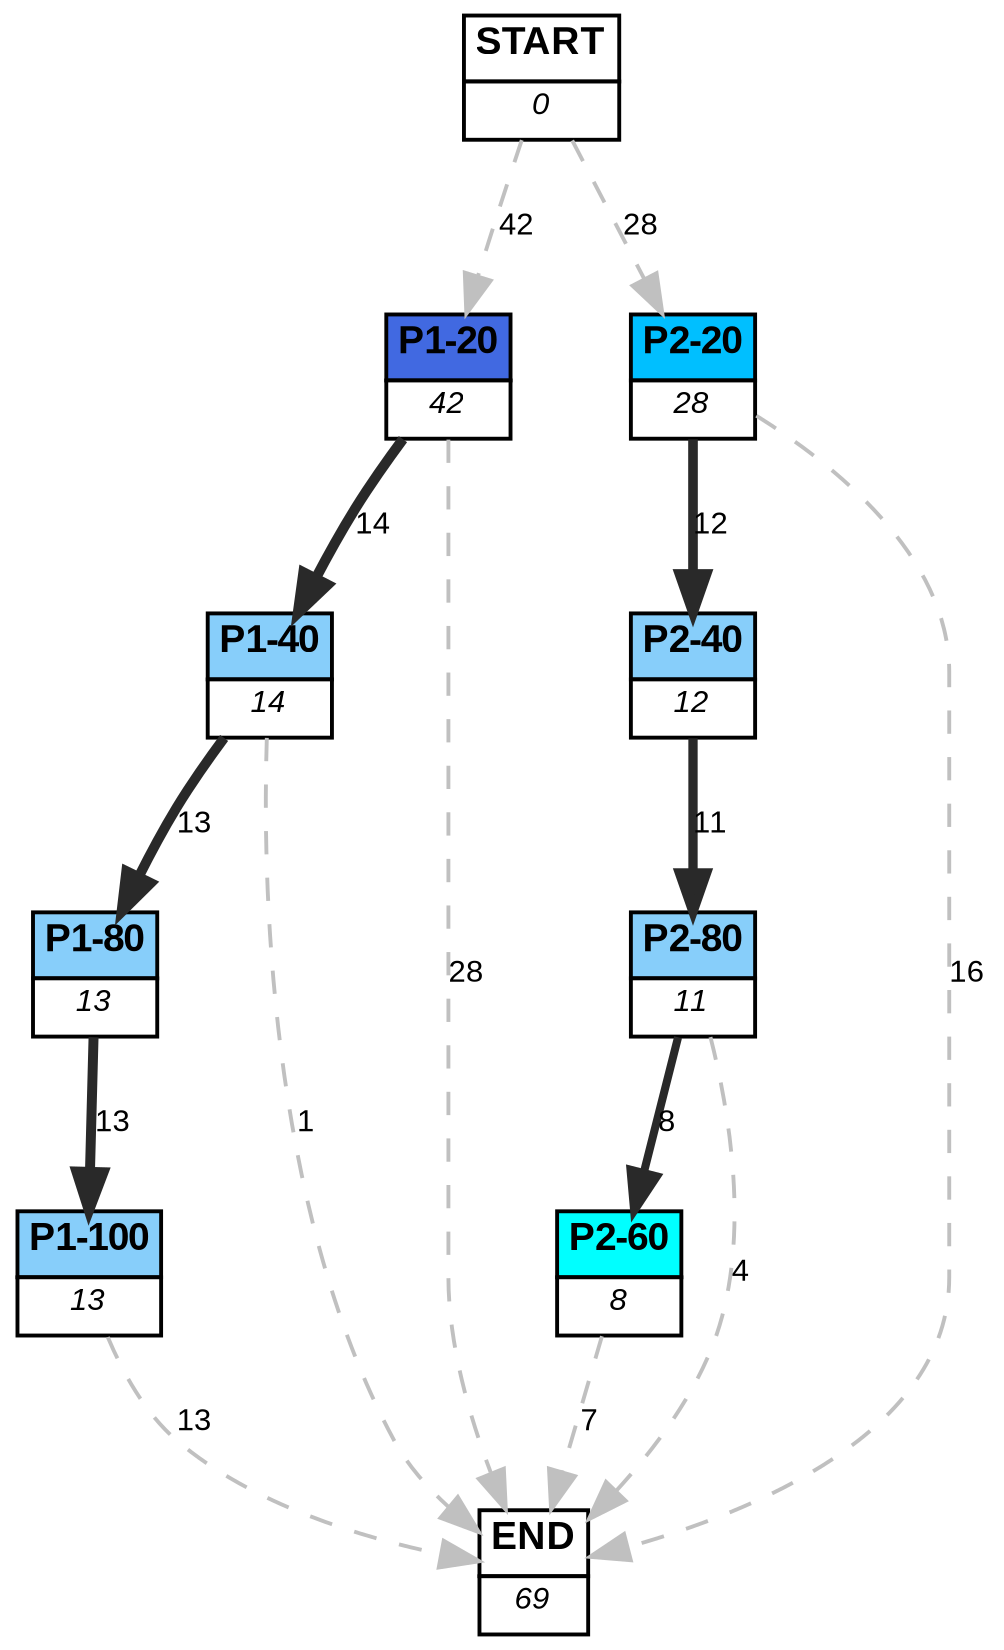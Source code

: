 digraph graphname {
	dpi = 150
	size="16,11!";
	margin = 0;
"P1-20" [shape=plain, label=<<table border="0" cellborder="1" cellspacing="0"><tr><td bgcolor="royalblue"><FONT face="Arial" POINT-SIZE="10"><b>P1-20</b></FONT></td></tr><tr><td bgcolor="white"><FONT face="Arial" POINT-SIZE="8"><i>42</i></FONT></td></tr></table>>]
"P1-40" [shape=plain, label=<<table border="0" cellborder="1" cellspacing="0"><tr><td bgcolor="lightskyblue"><FONT face="Arial" POINT-SIZE="10"><b>P1-40</b></FONT></td></tr><tr><td bgcolor="white"><FONT face="Arial" POINT-SIZE="8"><i>14</i></FONT></td></tr></table>>]
"P1-80" [shape=plain, label=<<table border="0" cellborder="1" cellspacing="0"><tr><td bgcolor="lightskyblue"><FONT face="Arial" POINT-SIZE="10"><b>P1-80</b></FONT></td></tr><tr><td bgcolor="white"><FONT face="Arial" POINT-SIZE="8"><i>13</i></FONT></td></tr></table>>]
"P1-100" [shape=plain, label=<<table border="0" cellborder="1" cellspacing="0"><tr><td bgcolor="lightskyblue"><FONT face="Arial" POINT-SIZE="10"><b>P1-100</b></FONT></td></tr><tr><td bgcolor="white"><FONT face="Arial" POINT-SIZE="8"><i>13</i></FONT></td></tr></table>>]
"P2-20" [shape=plain, label=<<table border="0" cellborder="1" cellspacing="0"><tr><td bgcolor="deepskyblue"><FONT face="Arial" POINT-SIZE="10"><b>P2-20</b></FONT></td></tr><tr><td bgcolor="white"><FONT face="Arial" POINT-SIZE="8"><i>28</i></FONT></td></tr></table>>]
"P2-40" [shape=plain, label=<<table border="0" cellborder="1" cellspacing="0"><tr><td bgcolor="lightskyblue"><FONT face="Arial" POINT-SIZE="10"><b>P2-40</b></FONT></td></tr><tr><td bgcolor="white"><FONT face="Arial" POINT-SIZE="8"><i>12</i></FONT></td></tr></table>>]
"P2-80" [shape=plain, label=<<table border="0" cellborder="1" cellspacing="0"><tr><td bgcolor="lightskyblue"><FONT face="Arial" POINT-SIZE="10"><b>P2-80</b></FONT></td></tr><tr><td bgcolor="white"><FONT face="Arial" POINT-SIZE="8"><i>11</i></FONT></td></tr></table>>]
"P2-60" [shape=plain, label=<<table border="0" cellborder="1" cellspacing="0"><tr><td bgcolor="aqua"><FONT face="Arial" POINT-SIZE="10"><b>P2-60</b></FONT></td></tr><tr><td bgcolor="white"><FONT face="Arial" POINT-SIZE="8"><i>8</i></FONT></td></tr></table>>]
"START" [shape=plain, label=<<table border="0" cellborder="1" cellspacing="0"><tr><td bgcolor="white"><FONT face="Arial" POINT-SIZE="10"><b>START</b></FONT></td></tr><tr><td bgcolor="white"><FONT face="Arial" POINT-SIZE="8"><i>0</i></FONT></td></tr></table>>]
"END" [shape=plain, label=<<table border="0" cellborder="1" cellspacing="0"><tr><td bgcolor="white"><FONT face="Arial" POINT-SIZE="10"><b>END</b></FONT></td></tr><tr><td bgcolor="white"><FONT face="Arial" POINT-SIZE="8"><i>69</i></FONT></td></tr></table>>]
"P1-20" -> "P1-40" [ color=grey16 penwidth = "2.6390573296152584"label ="14" labelfloat=false fontname="Arial" fontsize=8]
"P1-20" -> "END" [ style = dashed color=grey label ="28" labelfloat=false fontname="Arial" fontsize=8]
"P1-40" -> "P1-80" [ color=grey16 penwidth = "2.5649493574615367"label ="13" labelfloat=false fontname="Arial" fontsize=8]
"P1-40" -> "END" [ style = dashed color=grey label ="1" labelfloat=false fontname="Arial" fontsize=8]
"P1-80" -> "P1-100" [ color=grey16 penwidth = "2.5649493574615367"label ="13" labelfloat=false fontname="Arial" fontsize=8]
"P1-100" -> "END" [ style = dashed color=grey label ="13" labelfloat=false fontname="Arial" fontsize=8]
"P2-20" -> "P2-40" [ color=grey16 penwidth = "2.4849066497880004"label ="12" labelfloat=false fontname="Arial" fontsize=8]
"P2-20" -> "END" [ style = dashed color=grey label ="16" labelfloat=false fontname="Arial" fontsize=8]
"P2-40" -> "P2-80" [ color=grey16 penwidth = "2.3978952727983707"label ="11" labelfloat=false fontname="Arial" fontsize=8]
"P2-80" -> "P2-60" [ color=grey16 penwidth = "2.0794415416798357"label ="8" labelfloat=false fontname="Arial" fontsize=8]
"P2-80" -> "END" [ style = dashed color=grey label ="4" labelfloat=false fontname="Arial" fontsize=8]
"P2-60" -> "END" [ style = dashed color=grey label ="7" labelfloat=false fontname="Arial" fontsize=8]
"START" -> "P1-20" [ style = dashed color=grey label ="42" labelfloat=false fontname="Arial" fontsize=8]
"START" -> "P2-20" [ style = dashed color=grey label ="28" labelfloat=false fontname="Arial" fontsize=8]
}